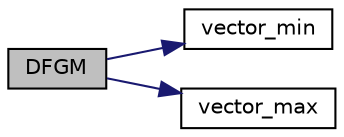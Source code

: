 digraph "DFGM"
{
  edge [fontname="Helvetica",fontsize="10",labelfontname="Helvetica",labelfontsize="10"];
  node [fontname="Helvetica",fontsize="10",shape=record];
  rankdir="LR";
  Node1 [label="DFGM",height=0.2,width=0.4,color="black", fillcolor="grey75", style="filled" fontcolor="black"];
  Node1 -> Node2 [color="midnightblue",fontsize="10",style="solid",fontname="Helvetica"];
  Node2 [label="vector_min",height=0.2,width=0.4,color="black", fillcolor="white", style="filled",URL="$math__functions_8c.html#a0741a721e8a863c963a278bb2cecffeb"];
  Node1 -> Node3 [color="midnightblue",fontsize="10",style="solid",fontname="Helvetica"];
  Node3 [label="vector_max",height=0.2,width=0.4,color="black", fillcolor="white", style="filled",URL="$math__functions_8c.html#aa50c2516a2ed6bf44644116cb1008b7b"];
}
